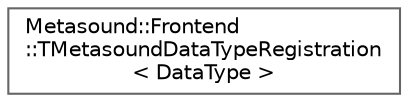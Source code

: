 digraph "Graphical Class Hierarchy"
{
 // INTERACTIVE_SVG=YES
 // LATEX_PDF_SIZE
  bgcolor="transparent";
  edge [fontname=Helvetica,fontsize=10,labelfontname=Helvetica,labelfontsize=10];
  node [fontname=Helvetica,fontsize=10,shape=box,height=0.2,width=0.4];
  rankdir="LR";
  Node0 [id="Node000000",label="Metasound::Frontend\l::TMetasoundDataTypeRegistration\l\< DataType \>",height=0.2,width=0.4,color="grey40", fillcolor="white", style="filled",URL="$d6/d0a/structMetasound_1_1Frontend_1_1TMetasoundDataTypeRegistration.html",tooltip="Registration info for a data type."];
}
